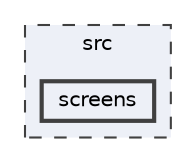 digraph "src/screens"
{
 // LATEX_PDF_SIZE
  bgcolor="transparent";
  edge [fontname=Helvetica,fontsize=10,labelfontname=Helvetica,labelfontsize=10];
  node [fontname=Helvetica,fontsize=10,shape=box,height=0.2,width=0.4];
  compound=true
  subgraph clusterdir_68267d1309a1af8e8297ef4c3efbcdba {
    graph [ bgcolor="#edf0f7", pencolor="grey25", label="src", fontname=Helvetica,fontsize=10 style="filled,dashed", URL="dir_68267d1309a1af8e8297ef4c3efbcdba.html",tooltip=""]
  dir_8790123cd27986151acde1ce1c3bab17 [label="screens", fillcolor="#edf0f7", color="grey25", style="filled,bold", URL="dir_8790123cd27986151acde1ce1c3bab17.html",tooltip=""];
  }
}
